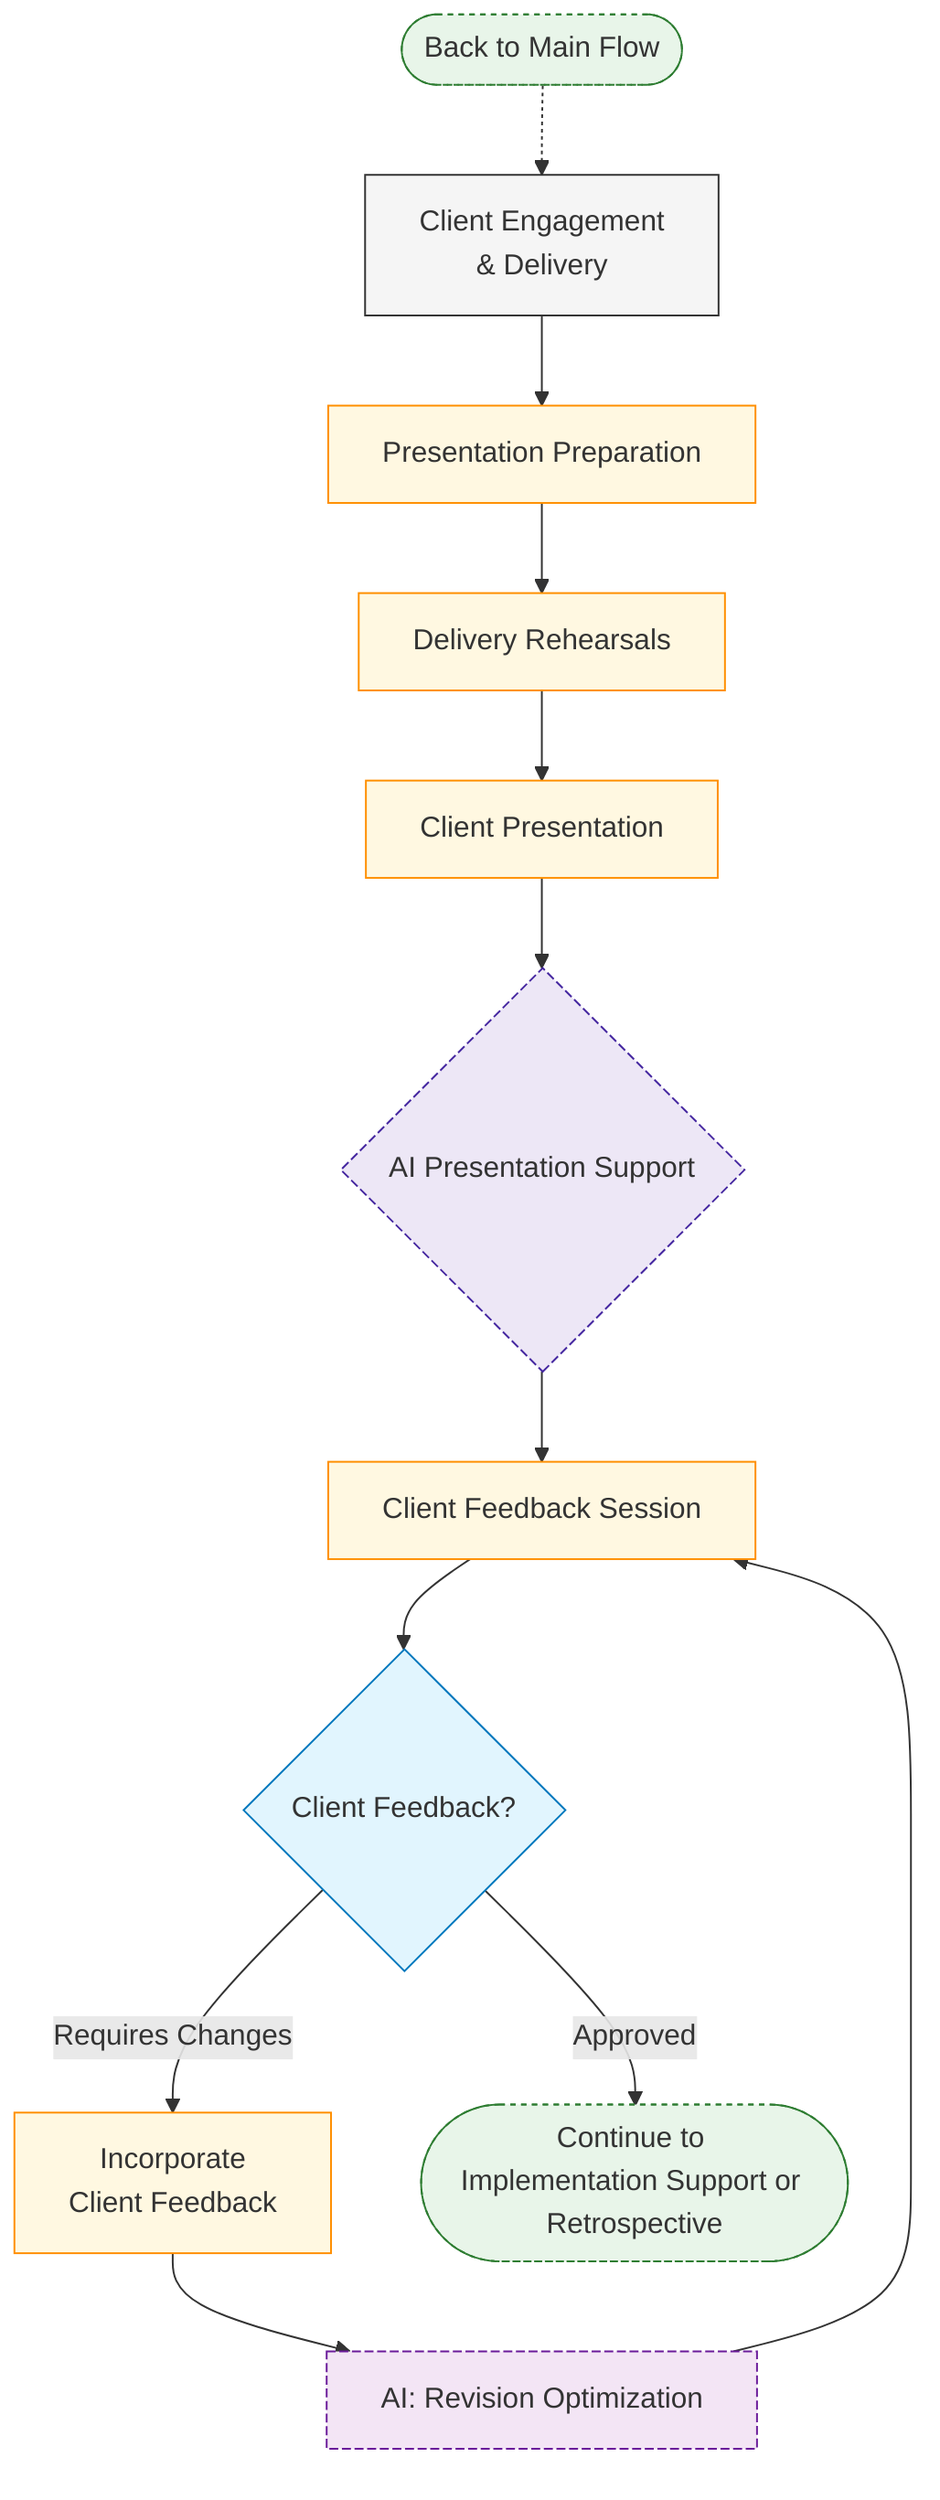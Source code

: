 flowchart TD
    %% Client Engagement & Delivery Subtree
    
    %% Main node connecting back to main diagram
    mainFlow(["Back to Main Flow"]) -.-> clientDelivery[Client Engagement\n& Delivery]
    
    %% Detailed steps within Client Engagement phase (limited to ~5 nodes)
    clientDelivery --> presentationPrep[Presentation Preparation]
    presentationPrep --> deliveryRehearsals[Delivery Rehearsals]
    deliveryRehearsals --> clientPresentation[Client Presentation]
    
    %% AI Integration - Presentation Support
    clientPresentation --> aiPresentationSupport{AI Presentation Support}
    aiPresentationSupport --> clientFeedbackSession[Client Feedback Session]
    
    %% Client Feedback Loop
    clientFeedbackSession --> clientFeedback{Client Feedback?}
    clientFeedback -->|Requires Changes| incorporateFeedback[Incorporate\nClient Feedback]
    incorporateFeedback --> aiRevisionOptimizer[AI: Revision Optimization]
    aiRevisionOptimizer --> clientFeedbackSession
    
    %% Return to main flow
    clientFeedback -->|Approved| nextPhase(["Continue to Implementation Support or Retrospective"])
    
    %% Click interactions
    click mainFlow "../index.html" "Return to main workflow" _blank
    click nextPhase "../index.html" "Continue to next phase" _blank
    click aiPresentationSupport "#" "AI Presentation Support\n\nPurpose: Provide real-time Q&A assistance during client presentations\n\nPrompt example: 'Based on our recommendation to [X], what data supports this approach if the client asks about [specific concern]?'\n\nClick for more details" _self
    
    %% Detailed Styling and Classifications
    classDef phase fill:#f5f5f5,stroke:#333,stroke-width:1px;
    classDef subProcess fill:#fff8e1,stroke:#ff8f00,stroke-width:1px;
    classDef decision fill:#e1f5fe,stroke:#0277bd,stroke-width:1px;
    classDef aiDecision fill:#ede7f6,stroke:#4527a0,stroke-width:1px,stroke-dasharray: 5 2;
    classDef aiNode fill:#f3e5f5,stroke:#6a1b9a,stroke-width:1px,stroke-dasharray: 5 2;
    classDef navigation fill:#e8f5e9,stroke:#2e7d32,stroke-width:1px,stroke-dasharray: 3 3;
    
    %% Apply styles to nodes
    class clientDelivery phase;
    class presentationPrep,deliveryRehearsals,clientPresentation,clientFeedbackSession,incorporateFeedback subProcess;
    class clientFeedback decision;
    class aiPresentationSupport aiDecision;
    class aiRevisionOptimizer aiNode;
    class mainFlow,nextPhase navigation;